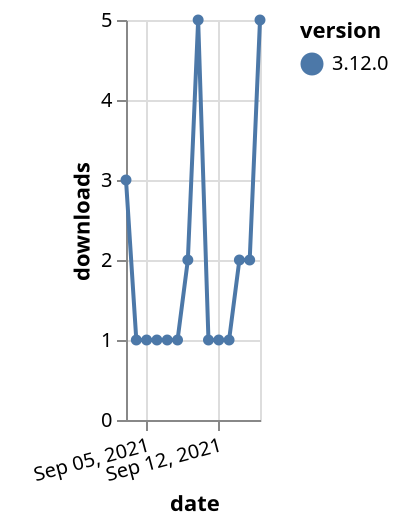 {"$schema": "https://vega.github.io/schema/vega-lite/v5.json", "description": "A simple bar chart with embedded data.", "data": {"values": [{"date": "2021-09-03", "total": 561, "delta": 3, "version": "3.12.0"}, {"date": "2021-09-04", "total": 562, "delta": 1, "version": "3.12.0"}, {"date": "2021-09-05", "total": 563, "delta": 1, "version": "3.12.0"}, {"date": "2021-09-06", "total": 564, "delta": 1, "version": "3.12.0"}, {"date": "2021-09-07", "total": 565, "delta": 1, "version": "3.12.0"}, {"date": "2021-09-08", "total": 566, "delta": 1, "version": "3.12.0"}, {"date": "2021-09-09", "total": 568, "delta": 2, "version": "3.12.0"}, {"date": "2021-09-10", "total": 573, "delta": 5, "version": "3.12.0"}, {"date": "2021-09-11", "total": 574, "delta": 1, "version": "3.12.0"}, {"date": "2021-09-12", "total": 575, "delta": 1, "version": "3.12.0"}, {"date": "2021-09-13", "total": 576, "delta": 1, "version": "3.12.0"}, {"date": "2021-09-14", "total": 578, "delta": 2, "version": "3.12.0"}, {"date": "2021-09-15", "total": 580, "delta": 2, "version": "3.12.0"}, {"date": "2021-09-16", "total": 585, "delta": 5, "version": "3.12.0"}]}, "width": "container", "mark": {"type": "line", "point": {"filled": true}}, "encoding": {"x": {"field": "date", "type": "temporal", "timeUnit": "yearmonthdate", "title": "date", "axis": {"labelAngle": -15}}, "y": {"field": "delta", "type": "quantitative", "title": "downloads"}, "color": {"field": "version", "type": "nominal"}, "tooltip": {"field": "delta"}}}